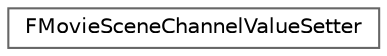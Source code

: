 digraph "Graphical Class Hierarchy"
{
 // INTERACTIVE_SVG=YES
 // LATEX_PDF_SIZE
  bgcolor="transparent";
  edge [fontname=Helvetica,fontsize=10,labelfontname=Helvetica,labelfontsize=10];
  node [fontname=Helvetica,fontsize=10,shape=box,height=0.2,width=0.4];
  rankdir="LR";
  Node0 [id="Node000000",label="FMovieSceneChannelValueSetter",height=0.2,width=0.4,color="grey40", fillcolor="white", style="filled",URL="$da/df5/structFMovieSceneChannelValueSetter.html",tooltip=" "];
}
